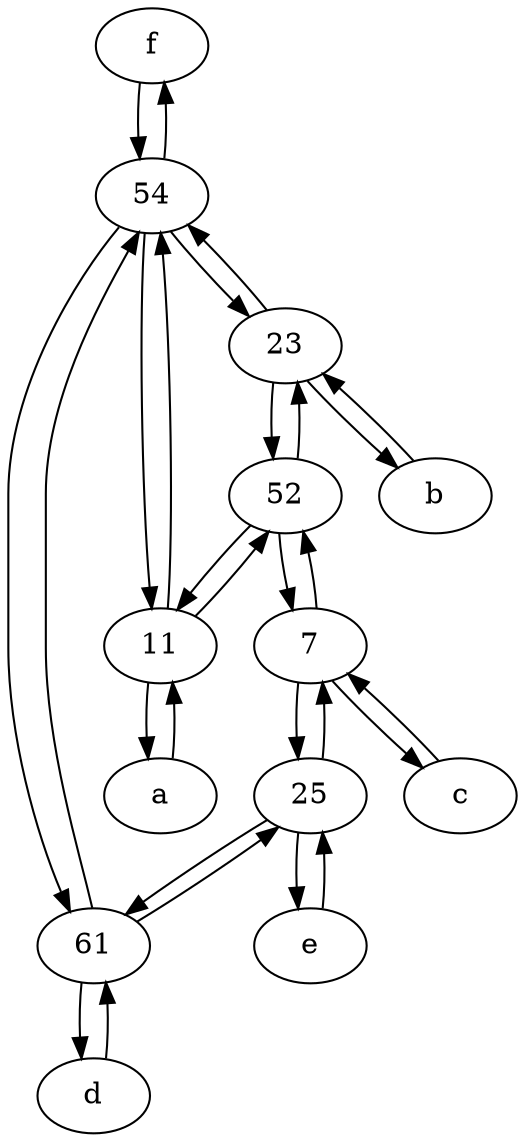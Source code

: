 digraph  {
	f [pos="15,45!"];
	11;
	61;
	d [pos="20,30!"];
	e [pos="30,50!"];
	23;
	54;
	52;
	b [pos="50,20!"];
	25;
	c [pos="20,10!"];
	a [pos="40,10!"];
	7;
	c -> 7;
	25 -> 61;
	61 -> 54;
	25 -> e;
	7 -> 25;
	11 -> 52;
	11 -> 54;
	7 -> c;
	d -> 61;
	52 -> 11;
	54 -> 11;
	f -> 54;
	52 -> 7;
	7 -> 52;
	23 -> 52;
	23 -> 54;
	11 -> a;
	52 -> 23;
	54 -> 23;
	25 -> 7;
	b -> 23;
	23 -> b;
	61 -> d;
	a -> 11;
	54 -> 61;
	e -> 25;
	61 -> 25;
	54 -> f;

	}